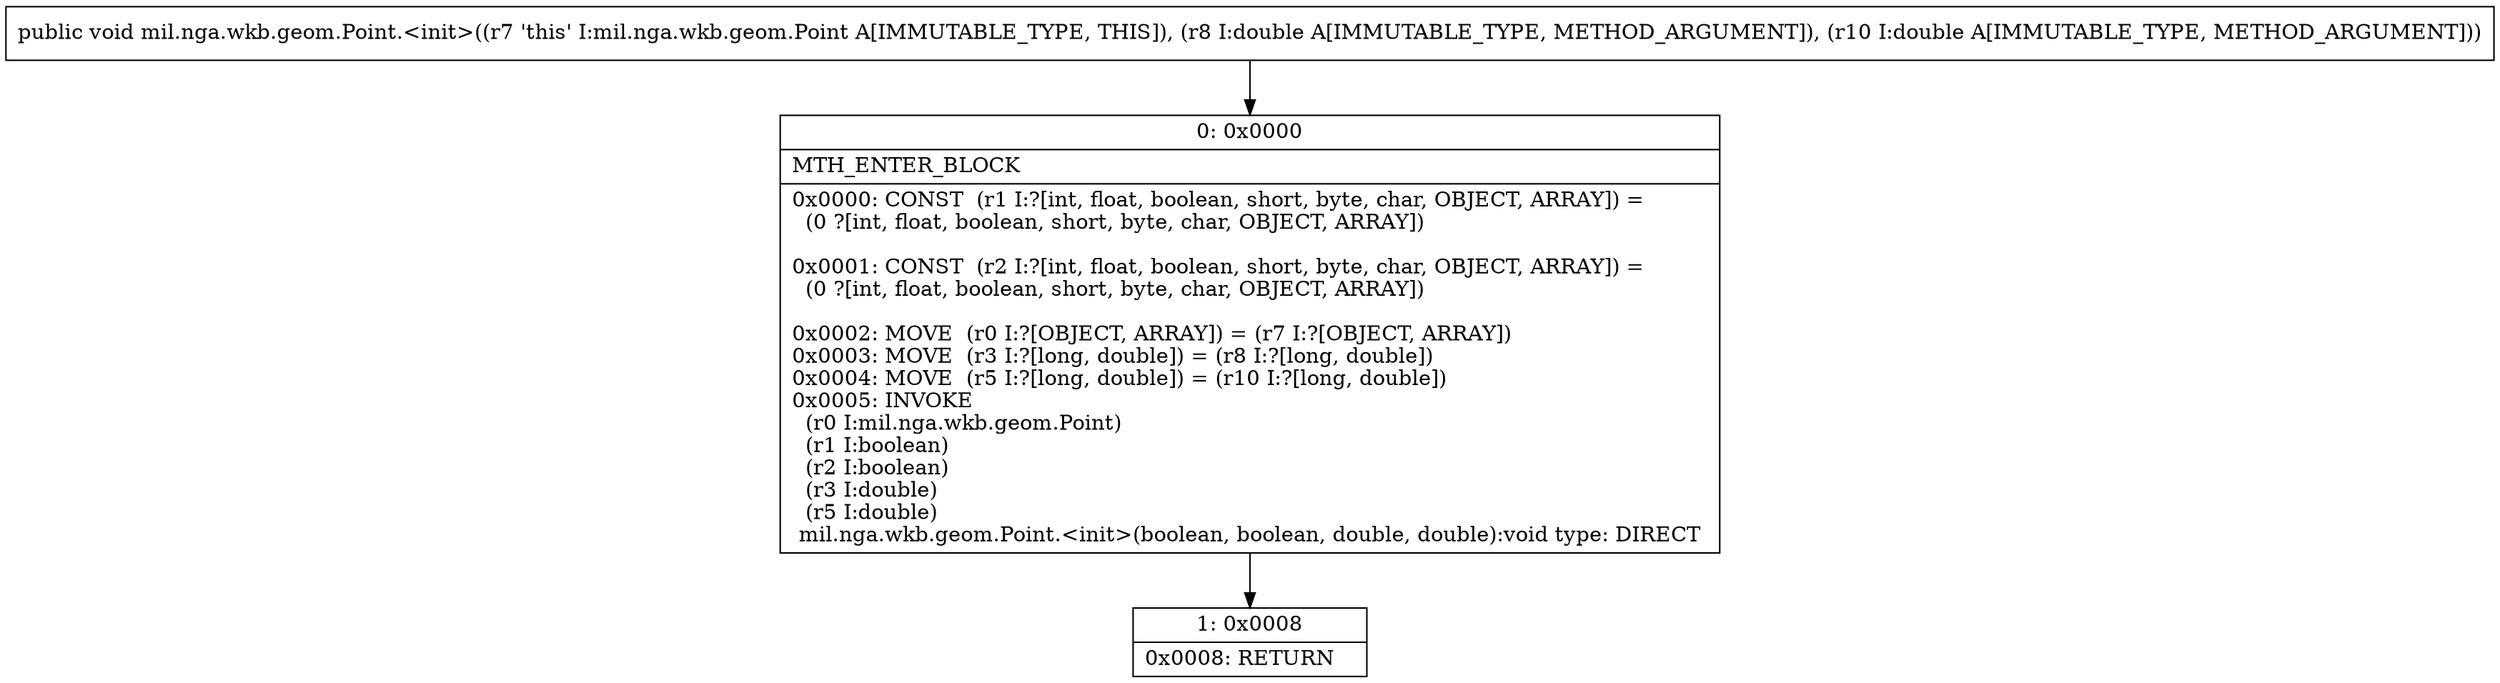 digraph "CFG formil.nga.wkb.geom.Point.\<init\>(DD)V" {
Node_0 [shape=record,label="{0\:\ 0x0000|MTH_ENTER_BLOCK\l|0x0000: CONST  (r1 I:?[int, float, boolean, short, byte, char, OBJECT, ARRAY]) = \l  (0 ?[int, float, boolean, short, byte, char, OBJECT, ARRAY])\l \l0x0001: CONST  (r2 I:?[int, float, boolean, short, byte, char, OBJECT, ARRAY]) = \l  (0 ?[int, float, boolean, short, byte, char, OBJECT, ARRAY])\l \l0x0002: MOVE  (r0 I:?[OBJECT, ARRAY]) = (r7 I:?[OBJECT, ARRAY]) \l0x0003: MOVE  (r3 I:?[long, double]) = (r8 I:?[long, double]) \l0x0004: MOVE  (r5 I:?[long, double]) = (r10 I:?[long, double]) \l0x0005: INVOKE  \l  (r0 I:mil.nga.wkb.geom.Point)\l  (r1 I:boolean)\l  (r2 I:boolean)\l  (r3 I:double)\l  (r5 I:double)\l mil.nga.wkb.geom.Point.\<init\>(boolean, boolean, double, double):void type: DIRECT \l}"];
Node_1 [shape=record,label="{1\:\ 0x0008|0x0008: RETURN   \l}"];
MethodNode[shape=record,label="{public void mil.nga.wkb.geom.Point.\<init\>((r7 'this' I:mil.nga.wkb.geom.Point A[IMMUTABLE_TYPE, THIS]), (r8 I:double A[IMMUTABLE_TYPE, METHOD_ARGUMENT]), (r10 I:double A[IMMUTABLE_TYPE, METHOD_ARGUMENT])) }"];
MethodNode -> Node_0;
Node_0 -> Node_1;
}

